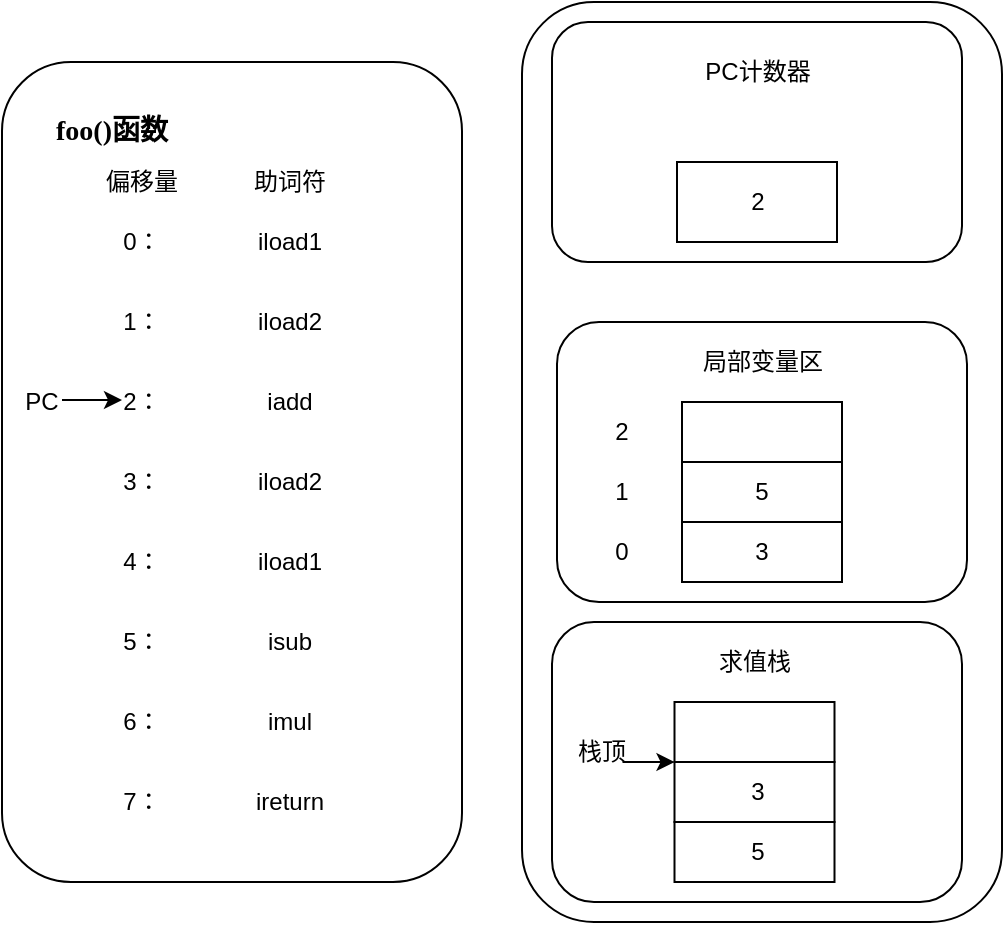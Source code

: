 <mxfile version="13.0.3" type="device"><diagram id="RC0fRCuyJy-VO0uXP0mU" name="第 1 页"><mxGraphModel dx="1086" dy="806" grid="1" gridSize="10" guides="1" tooltips="1" connect="1" arrows="1" fold="1" page="1" pageScale="1" pageWidth="827" pageHeight="1169" math="0" shadow="0"><root><mxCell id="0"/><mxCell id="1" parent="0"/><mxCell id="NuSxIsETHylI6tSZpNMl-1" value="" style="rounded=1;whiteSpace=wrap;html=1;direction=south;" parent="1" vertex="1"><mxGeometry x="510" y="160" width="240" height="460" as="geometry"/></mxCell><mxCell id="NuSxIsETHylI6tSZpNMl-2" value="" style="rounded=1;whiteSpace=wrap;html=1;" parent="1" vertex="1"><mxGeometry x="525" y="170" width="205" height="120" as="geometry"/></mxCell><mxCell id="NuSxIsETHylI6tSZpNMl-5" style="edgeStyle=orthogonalEdgeStyle;rounded=0;orthogonalLoop=1;jettySize=auto;html=1;exitX=1;exitY=0.5;exitDx=0;exitDy=0;" parent="1" source="NuSxIsETHylI6tSZpNMl-1" target="NuSxIsETHylI6tSZpNMl-1" edge="1"><mxGeometry relative="1" as="geometry"/></mxCell><mxCell id="NuSxIsETHylI6tSZpNMl-6" value="PC计数器&lt;br&gt;" style="text;html=1;strokeColor=none;fillColor=none;align=center;verticalAlign=middle;whiteSpace=wrap;rounded=0;" parent="1" vertex="1"><mxGeometry x="592.5" y="180" width="70" height="30" as="geometry"/></mxCell><mxCell id="NuSxIsETHylI6tSZpNMl-7" value="" style="rounded=0;whiteSpace=wrap;html=1;" parent="1" vertex="1"><mxGeometry x="587.5" y="240" width="80" height="40" as="geometry"/></mxCell><mxCell id="NuSxIsETHylI6tSZpNMl-8" value="" style="rounded=1;whiteSpace=wrap;html=1;" parent="1" vertex="1"><mxGeometry x="525" y="470" width="205" height="140" as="geometry"/></mxCell><mxCell id="NuSxIsETHylI6tSZpNMl-9" value="2" style="text;html=1;strokeColor=none;fillColor=none;align=center;verticalAlign=middle;whiteSpace=wrap;rounded=0;" parent="1" vertex="1"><mxGeometry x="597.5" y="250" width="60" height="20" as="geometry"/></mxCell><mxCell id="NuSxIsETHylI6tSZpNMl-19" value="" style="rounded=1;whiteSpace=wrap;html=1;" parent="1" vertex="1"><mxGeometry x="527.5" y="320" width="205" height="140" as="geometry"/></mxCell><mxCell id="NuSxIsETHylI6tSZpNMl-26" value="" style="rounded=0;whiteSpace=wrap;html=1;" parent="1" vertex="1"><mxGeometry x="590" y="420" width="80" height="30" as="geometry"/></mxCell><mxCell id="NuSxIsETHylI6tSZpNMl-27" value="" style="rounded=0;whiteSpace=wrap;html=1;" parent="1" vertex="1"><mxGeometry x="590" y="360" width="80" height="30" as="geometry"/></mxCell><mxCell id="NuSxIsETHylI6tSZpNMl-28" value="" style="rounded=0;whiteSpace=wrap;html=1;" parent="1" vertex="1"><mxGeometry x="590" y="390" width="80" height="30" as="geometry"/></mxCell><mxCell id="NuSxIsETHylI6tSZpNMl-29" value="局部变量区" style="text;html=1;strokeColor=none;fillColor=none;align=center;verticalAlign=middle;whiteSpace=wrap;rounded=0;" parent="1" vertex="1"><mxGeometry x="593.75" y="330" width="72.5" height="20" as="geometry"/></mxCell><mxCell id="NuSxIsETHylI6tSZpNMl-30" value="5" style="text;html=1;strokeColor=none;fillColor=none;align=center;verticalAlign=middle;whiteSpace=wrap;rounded=0;" parent="1" vertex="1"><mxGeometry x="610" y="395" width="40" height="20" as="geometry"/></mxCell><mxCell id="NuSxIsETHylI6tSZpNMl-31" value="" style="rounded=0;whiteSpace=wrap;html=1;" parent="1" vertex="1"><mxGeometry x="586.25" y="510" width="80" height="30" as="geometry"/></mxCell><mxCell id="NuSxIsETHylI6tSZpNMl-34" value="" style="rounded=0;whiteSpace=wrap;html=1;" parent="1" vertex="1"><mxGeometry x="586.25" y="570" width="80" height="30" as="geometry"/></mxCell><mxCell id="NuSxIsETHylI6tSZpNMl-35" value="" style="rounded=0;whiteSpace=wrap;html=1;" parent="1" vertex="1"><mxGeometry x="586.25" y="540" width="80" height="30" as="geometry"/></mxCell><mxCell id="NuSxIsETHylI6tSZpNMl-37" value="求值栈" style="text;html=1;strokeColor=none;fillColor=none;align=center;verticalAlign=middle;whiteSpace=wrap;rounded=0;" parent="1" vertex="1"><mxGeometry x="590" y="480" width="72.5" height="20" as="geometry"/></mxCell><mxCell id="NuSxIsETHylI6tSZpNMl-38" value="3" style="text;html=1;strokeColor=none;fillColor=none;align=center;verticalAlign=middle;whiteSpace=wrap;rounded=0;" parent="1" vertex="1"><mxGeometry x="610" y="425" width="40" height="20" as="geometry"/></mxCell><mxCell id="NuSxIsETHylI6tSZpNMl-39" value="5" style="text;html=1;strokeColor=none;fillColor=none;align=center;verticalAlign=middle;whiteSpace=wrap;rounded=0;" parent="1" vertex="1"><mxGeometry x="607.5" y="575" width="40" height="20" as="geometry"/></mxCell><mxCell id="NuSxIsETHylI6tSZpNMl-40" value="3" style="text;html=1;strokeColor=none;fillColor=none;align=center;verticalAlign=middle;whiteSpace=wrap;rounded=0;" parent="1" vertex="1"><mxGeometry x="607.5" y="545" width="40" height="20" as="geometry"/></mxCell><mxCell id="NuSxIsETHylI6tSZpNMl-42" value="1" style="text;html=1;strokeColor=none;fillColor=none;align=center;verticalAlign=middle;whiteSpace=wrap;rounded=0;" parent="1" vertex="1"><mxGeometry x="540" y="395" width="40" height="20" as="geometry"/></mxCell><mxCell id="NuSxIsETHylI6tSZpNMl-43" value="0" style="text;html=1;strokeColor=none;fillColor=none;align=center;verticalAlign=middle;whiteSpace=wrap;rounded=0;" parent="1" vertex="1"><mxGeometry x="540" y="425" width="40" height="20" as="geometry"/></mxCell><mxCell id="NuSxIsETHylI6tSZpNMl-44" value="2" style="text;html=1;strokeColor=none;fillColor=none;align=center;verticalAlign=middle;whiteSpace=wrap;rounded=0;" parent="1" vertex="1"><mxGeometry x="540" y="365" width="40" height="20" as="geometry"/></mxCell><mxCell id="NuSxIsETHylI6tSZpNMl-45" value="栈顶" style="text;html=1;strokeColor=none;fillColor=none;align=center;verticalAlign=middle;whiteSpace=wrap;rounded=0;" parent="1" vertex="1"><mxGeometry x="530" y="525" width="40" height="20" as="geometry"/></mxCell><mxCell id="NuSxIsETHylI6tSZpNMl-48" value="" style="endArrow=classic;html=1;" parent="1" edge="1"><mxGeometry width="50" height="50" relative="1" as="geometry"><mxPoint x="560.25" y="540" as="sourcePoint"/><mxPoint x="586.25" y="540" as="targetPoint"/></mxGeometry></mxCell><mxCell id="NuSxIsETHylI6tSZpNMl-49" value="" style="rounded=1;whiteSpace=wrap;html=1;direction=south;" parent="1" vertex="1"><mxGeometry x="250" y="190" width="230" height="410" as="geometry"/></mxCell><mxCell id="NuSxIsETHylI6tSZpNMl-50" value="&lt;b&gt;&lt;font face=&quot;Verdana&quot; style=&quot;font-size: 14px&quot;&gt;foo()函数&lt;/font&gt;&lt;/b&gt;" style="text;html=1;strokeColor=none;fillColor=none;align=center;verticalAlign=middle;whiteSpace=wrap;rounded=0;" parent="1" vertex="1"><mxGeometry x="260" y="210" width="90" height="30" as="geometry"/></mxCell><mxCell id="NuSxIsETHylI6tSZpNMl-51" value="偏移量" style="text;html=1;strokeColor=none;fillColor=none;align=center;verticalAlign=middle;whiteSpace=wrap;rounded=0;" parent="1" vertex="1"><mxGeometry x="300" y="240" width="40" height="20" as="geometry"/></mxCell><mxCell id="NuSxIsETHylI6tSZpNMl-52" value="助词符" style="text;html=1;strokeColor=none;fillColor=none;align=center;verticalAlign=middle;whiteSpace=wrap;rounded=0;" parent="1" vertex="1"><mxGeometry x="374" y="240" width="40" height="20" as="geometry"/></mxCell><mxCell id="NuSxIsETHylI6tSZpNMl-53" value="0：" style="text;html=1;strokeColor=none;fillColor=none;align=center;verticalAlign=middle;whiteSpace=wrap;rounded=0;" parent="1" vertex="1"><mxGeometry x="300" y="270" width="40" height="20" as="geometry"/></mxCell><mxCell id="NuSxIsETHylI6tSZpNMl-54" value="iload1" style="text;html=1;strokeColor=none;fillColor=none;align=center;verticalAlign=middle;whiteSpace=wrap;rounded=0;" parent="1" vertex="1"><mxGeometry x="374" y="270" width="40" height="20" as="geometry"/></mxCell><mxCell id="NuSxIsETHylI6tSZpNMl-55" value="1：" style="text;html=1;strokeColor=none;fillColor=none;align=center;verticalAlign=middle;whiteSpace=wrap;rounded=0;" parent="1" vertex="1"><mxGeometry x="300" y="310" width="40" height="20" as="geometry"/></mxCell><mxCell id="NuSxIsETHylI6tSZpNMl-56" value="iload2" style="text;html=1;strokeColor=none;fillColor=none;align=center;verticalAlign=middle;whiteSpace=wrap;rounded=0;" parent="1" vertex="1"><mxGeometry x="374" y="310" width="40" height="20" as="geometry"/></mxCell><mxCell id="NuSxIsETHylI6tSZpNMl-57" value="2：" style="text;html=1;strokeColor=none;fillColor=none;align=center;verticalAlign=middle;whiteSpace=wrap;rounded=0;" parent="1" vertex="1"><mxGeometry x="300" y="350" width="40" height="20" as="geometry"/></mxCell><mxCell id="NuSxIsETHylI6tSZpNMl-58" value="iadd" style="text;html=1;strokeColor=none;fillColor=none;align=center;verticalAlign=middle;whiteSpace=wrap;rounded=0;" parent="1" vertex="1"><mxGeometry x="374" y="350" width="40" height="20" as="geometry"/></mxCell><mxCell id="NuSxIsETHylI6tSZpNMl-59" value="3：" style="text;html=1;strokeColor=none;fillColor=none;align=center;verticalAlign=middle;whiteSpace=wrap;rounded=0;" parent="1" vertex="1"><mxGeometry x="300" y="390" width="40" height="20" as="geometry"/></mxCell><mxCell id="NuSxIsETHylI6tSZpNMl-60" value="iload2" style="text;html=1;strokeColor=none;fillColor=none;align=center;verticalAlign=middle;whiteSpace=wrap;rounded=0;" parent="1" vertex="1"><mxGeometry x="374" y="390" width="40" height="20" as="geometry"/></mxCell><mxCell id="NuSxIsETHylI6tSZpNMl-61" value="4：" style="text;html=1;strokeColor=none;fillColor=none;align=center;verticalAlign=middle;whiteSpace=wrap;rounded=0;" parent="1" vertex="1"><mxGeometry x="300" y="430" width="40" height="20" as="geometry"/></mxCell><mxCell id="NuSxIsETHylI6tSZpNMl-62" value="iload1" style="text;html=1;strokeColor=none;fillColor=none;align=center;verticalAlign=middle;whiteSpace=wrap;rounded=0;" parent="1" vertex="1"><mxGeometry x="374" y="430" width="40" height="20" as="geometry"/></mxCell><mxCell id="NuSxIsETHylI6tSZpNMl-63" value="5：" style="text;html=1;strokeColor=none;fillColor=none;align=center;verticalAlign=middle;whiteSpace=wrap;rounded=0;" parent="1" vertex="1"><mxGeometry x="300" y="470" width="40" height="20" as="geometry"/></mxCell><mxCell id="NuSxIsETHylI6tSZpNMl-65" value="isub" style="text;html=1;strokeColor=none;fillColor=none;align=center;verticalAlign=middle;whiteSpace=wrap;rounded=0;" parent="1" vertex="1"><mxGeometry x="374" y="470" width="40" height="20" as="geometry"/></mxCell><mxCell id="NuSxIsETHylI6tSZpNMl-66" value="6：" style="text;html=1;strokeColor=none;fillColor=none;align=center;verticalAlign=middle;whiteSpace=wrap;rounded=0;" parent="1" vertex="1"><mxGeometry x="300" y="510" width="40" height="20" as="geometry"/></mxCell><mxCell id="NuSxIsETHylI6tSZpNMl-67" value="imul" style="text;html=1;strokeColor=none;fillColor=none;align=center;verticalAlign=middle;whiteSpace=wrap;rounded=0;" parent="1" vertex="1"><mxGeometry x="374" y="510" width="40" height="20" as="geometry"/></mxCell><mxCell id="NuSxIsETHylI6tSZpNMl-69" value="7：" style="text;html=1;strokeColor=none;fillColor=none;align=center;verticalAlign=middle;whiteSpace=wrap;rounded=0;" parent="1" vertex="1"><mxGeometry x="300" y="550" width="40" height="20" as="geometry"/></mxCell><mxCell id="NuSxIsETHylI6tSZpNMl-70" value="ireturn" style="text;html=1;strokeColor=none;fillColor=none;align=center;verticalAlign=middle;whiteSpace=wrap;rounded=0;" parent="1" vertex="1"><mxGeometry x="374" y="550" width="40" height="20" as="geometry"/></mxCell><mxCell id="NuSxIsETHylI6tSZpNMl-75" value="PC" style="text;html=1;strokeColor=none;fillColor=none;align=center;verticalAlign=middle;whiteSpace=wrap;rounded=0;" parent="1" vertex="1"><mxGeometry x="250" y="350" width="40" height="20" as="geometry"/></mxCell><mxCell id="NuSxIsETHylI6tSZpNMl-76" value="" style="endArrow=classic;html=1;" parent="1" edge="1"><mxGeometry width="50" height="50" relative="1" as="geometry"><mxPoint x="280" y="359" as="sourcePoint"/><mxPoint x="310" y="359" as="targetPoint"/></mxGeometry></mxCell></root></mxGraphModel></diagram></mxfile>